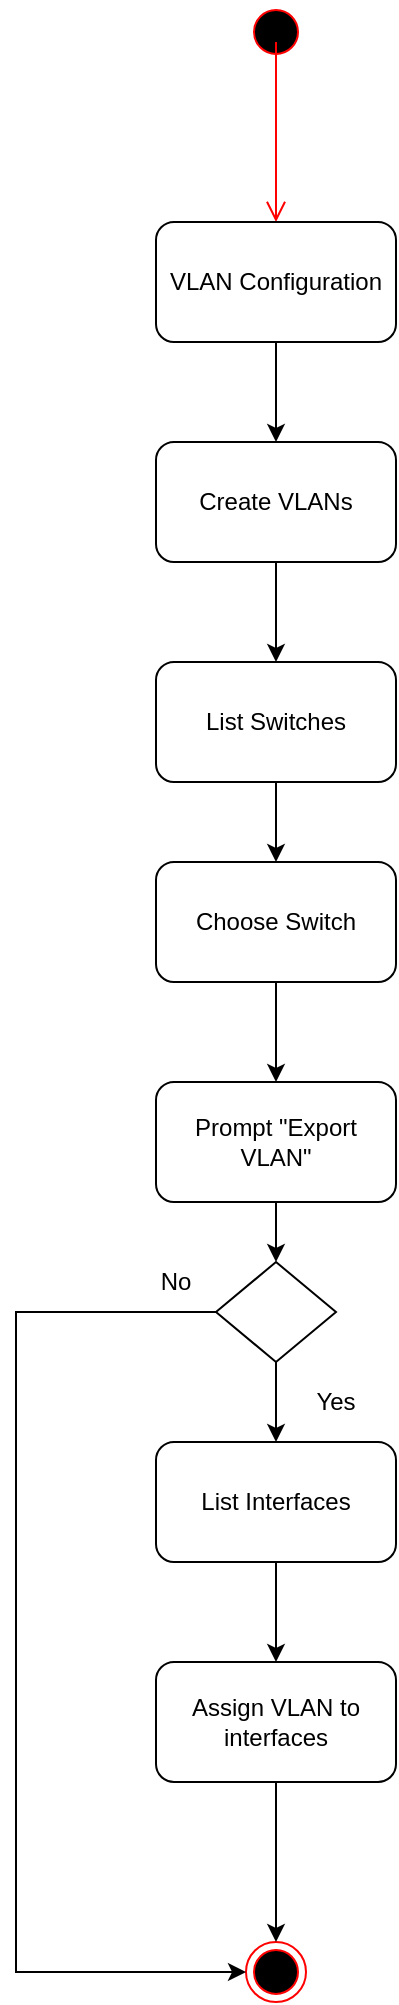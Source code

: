 <mxfile version="12.4.7" type="device"><diagram name="Page-1" id="e7e014a7-5840-1c2e-5031-d8a46d1fe8dd"><mxGraphModel dx="1108" dy="479" grid="1" gridSize="10" guides="1" tooltips="1" connect="1" arrows="1" fold="1" page="1" pageScale="1" pageWidth="1169" pageHeight="826" background="#ffffff" math="0" shadow="0"><root><mxCell id="0"/><mxCell id="1" parent="0"/><mxCell id="ffG6tdyZV_DncWVKfaJ--44" value="" style="ellipse;html=1;shape=startState;fillColor=#000000;strokeColor=#ff0000;" vertex="1" parent="1"><mxGeometry x="435" y="60" width="30" height="30" as="geometry"/></mxCell><mxCell id="ffG6tdyZV_DncWVKfaJ--45" value="" style="edgeStyle=orthogonalEdgeStyle;html=1;verticalAlign=bottom;endArrow=open;endSize=8;strokeColor=#ff0000;" edge="1" parent="1"><mxGeometry relative="1" as="geometry"><mxPoint x="450" y="170" as="targetPoint"/><mxPoint x="450" y="80" as="sourcePoint"/></mxGeometry></mxCell><mxCell id="ffG6tdyZV_DncWVKfaJ--144" value="" style="edgeStyle=orthogonalEdgeStyle;rounded=0;orthogonalLoop=1;jettySize=auto;html=1;" edge="1" parent="1" source="ffG6tdyZV_DncWVKfaJ--127" target="ffG6tdyZV_DncWVKfaJ--143"><mxGeometry relative="1" as="geometry"/></mxCell><mxCell id="ffG6tdyZV_DncWVKfaJ--127" value="VLAN Configuration" style="rounded=1;whiteSpace=wrap;html=1;" vertex="1" parent="1"><mxGeometry x="390" y="170" width="120" height="60" as="geometry"/></mxCell><mxCell id="ffG6tdyZV_DncWVKfaJ--146" value="" style="edgeStyle=orthogonalEdgeStyle;rounded=0;orthogonalLoop=1;jettySize=auto;html=1;" edge="1" parent="1" source="ffG6tdyZV_DncWVKfaJ--143" target="ffG6tdyZV_DncWVKfaJ--145"><mxGeometry relative="1" as="geometry"/></mxCell><mxCell id="ffG6tdyZV_DncWVKfaJ--143" value="Create VLANs" style="rounded=1;whiteSpace=wrap;html=1;" vertex="1" parent="1"><mxGeometry x="390" y="280" width="120" height="60" as="geometry"/></mxCell><mxCell id="ffG6tdyZV_DncWVKfaJ--149" value="" style="edgeStyle=orthogonalEdgeStyle;rounded=0;orthogonalLoop=1;jettySize=auto;html=1;" edge="1" parent="1" source="ffG6tdyZV_DncWVKfaJ--145" target="ffG6tdyZV_DncWVKfaJ--148"><mxGeometry relative="1" as="geometry"/></mxCell><mxCell id="ffG6tdyZV_DncWVKfaJ--145" value="List Switches" style="rounded=1;whiteSpace=wrap;html=1;" vertex="1" parent="1"><mxGeometry x="390" y="390" width="120" height="60" as="geometry"/></mxCell><mxCell id="ffG6tdyZV_DncWVKfaJ--151" value="" style="edgeStyle=orthogonalEdgeStyle;rounded=0;orthogonalLoop=1;jettySize=auto;html=1;" edge="1" parent="1" source="ffG6tdyZV_DncWVKfaJ--148" target="ffG6tdyZV_DncWVKfaJ--150"><mxGeometry relative="1" as="geometry"/></mxCell><mxCell id="ffG6tdyZV_DncWVKfaJ--148" value="Choose Switch" style="rounded=1;whiteSpace=wrap;html=1;" vertex="1" parent="1"><mxGeometry x="390" y="490" width="120" height="60" as="geometry"/></mxCell><mxCell id="ffG6tdyZV_DncWVKfaJ--157" style="edgeStyle=orthogonalEdgeStyle;rounded=0;orthogonalLoop=1;jettySize=auto;html=1;entryX=0.5;entryY=0;entryDx=0;entryDy=0;" edge="1" parent="1" source="ffG6tdyZV_DncWVKfaJ--150" target="ffG6tdyZV_DncWVKfaJ--154"><mxGeometry relative="1" as="geometry"/></mxCell><mxCell id="ffG6tdyZV_DncWVKfaJ--150" value="Prompt &quot;Export VLAN&quot;" style="rounded=1;whiteSpace=wrap;html=1;" vertex="1" parent="1"><mxGeometry x="390" y="600" width="120" height="60" as="geometry"/></mxCell><mxCell id="ffG6tdyZV_DncWVKfaJ--139" value="" style="ellipse;html=1;shape=endState;fillColor=#000000;strokeColor=#ff0000;" vertex="1" parent="1"><mxGeometry x="435" y="1030" width="30" height="30" as="geometry"/></mxCell><mxCell id="ffG6tdyZV_DncWVKfaJ--155" style="edgeStyle=orthogonalEdgeStyle;rounded=0;orthogonalLoop=1;jettySize=auto;html=1;entryX=0;entryY=0.5;entryDx=0;entryDy=0;" edge="1" parent="1" source="ffG6tdyZV_DncWVKfaJ--154" target="ffG6tdyZV_DncWVKfaJ--139"><mxGeometry relative="1" as="geometry"><Array as="points"><mxPoint x="320" y="715"/><mxPoint x="320" y="1045"/></Array></mxGeometry></mxCell><mxCell id="ffG6tdyZV_DncWVKfaJ--160" style="edgeStyle=orthogonalEdgeStyle;rounded=0;orthogonalLoop=1;jettySize=auto;html=1;entryX=0.5;entryY=0;entryDx=0;entryDy=0;" edge="1" parent="1" source="ffG6tdyZV_DncWVKfaJ--154" target="ffG6tdyZV_DncWVKfaJ--159"><mxGeometry relative="1" as="geometry"/></mxCell><mxCell id="ffG6tdyZV_DncWVKfaJ--154" value="" style="rhombus;whiteSpace=wrap;html=1;" vertex="1" parent="1"><mxGeometry x="420" y="690" width="60" height="50" as="geometry"/></mxCell><mxCell id="ffG6tdyZV_DncWVKfaJ--158" value="No" style="text;html=1;strokeColor=none;fillColor=none;align=center;verticalAlign=middle;whiteSpace=wrap;rounded=0;" vertex="1" parent="1"><mxGeometry x="380" y="690" width="40" height="20" as="geometry"/></mxCell><mxCell id="ffG6tdyZV_DncWVKfaJ--163" style="edgeStyle=orthogonalEdgeStyle;rounded=0;orthogonalLoop=1;jettySize=auto;html=1;" edge="1" parent="1" source="ffG6tdyZV_DncWVKfaJ--159"><mxGeometry relative="1" as="geometry"><mxPoint x="450" y="890" as="targetPoint"/></mxGeometry></mxCell><mxCell id="ffG6tdyZV_DncWVKfaJ--159" value="List Interfaces" style="rounded=1;whiteSpace=wrap;html=1;" vertex="1" parent="1"><mxGeometry x="390" y="780" width="120" height="60" as="geometry"/></mxCell><mxCell id="ffG6tdyZV_DncWVKfaJ--161" value="Yes" style="text;html=1;strokeColor=none;fillColor=none;align=center;verticalAlign=middle;whiteSpace=wrap;rounded=0;" vertex="1" parent="1"><mxGeometry x="460" y="750" width="40" height="20" as="geometry"/></mxCell><mxCell id="ffG6tdyZV_DncWVKfaJ--165" style="edgeStyle=orthogonalEdgeStyle;rounded=0;orthogonalLoop=1;jettySize=auto;html=1;entryX=0.5;entryY=0;entryDx=0;entryDy=0;" edge="1" parent="1" source="ffG6tdyZV_DncWVKfaJ--164" target="ffG6tdyZV_DncWVKfaJ--139"><mxGeometry relative="1" as="geometry"/></mxCell><mxCell id="ffG6tdyZV_DncWVKfaJ--164" value="Assign VLAN to interfaces" style="rounded=1;whiteSpace=wrap;html=1;" vertex="1" parent="1"><mxGeometry x="390" y="890" width="120" height="60" as="geometry"/></mxCell></root></mxGraphModel></diagram></mxfile>